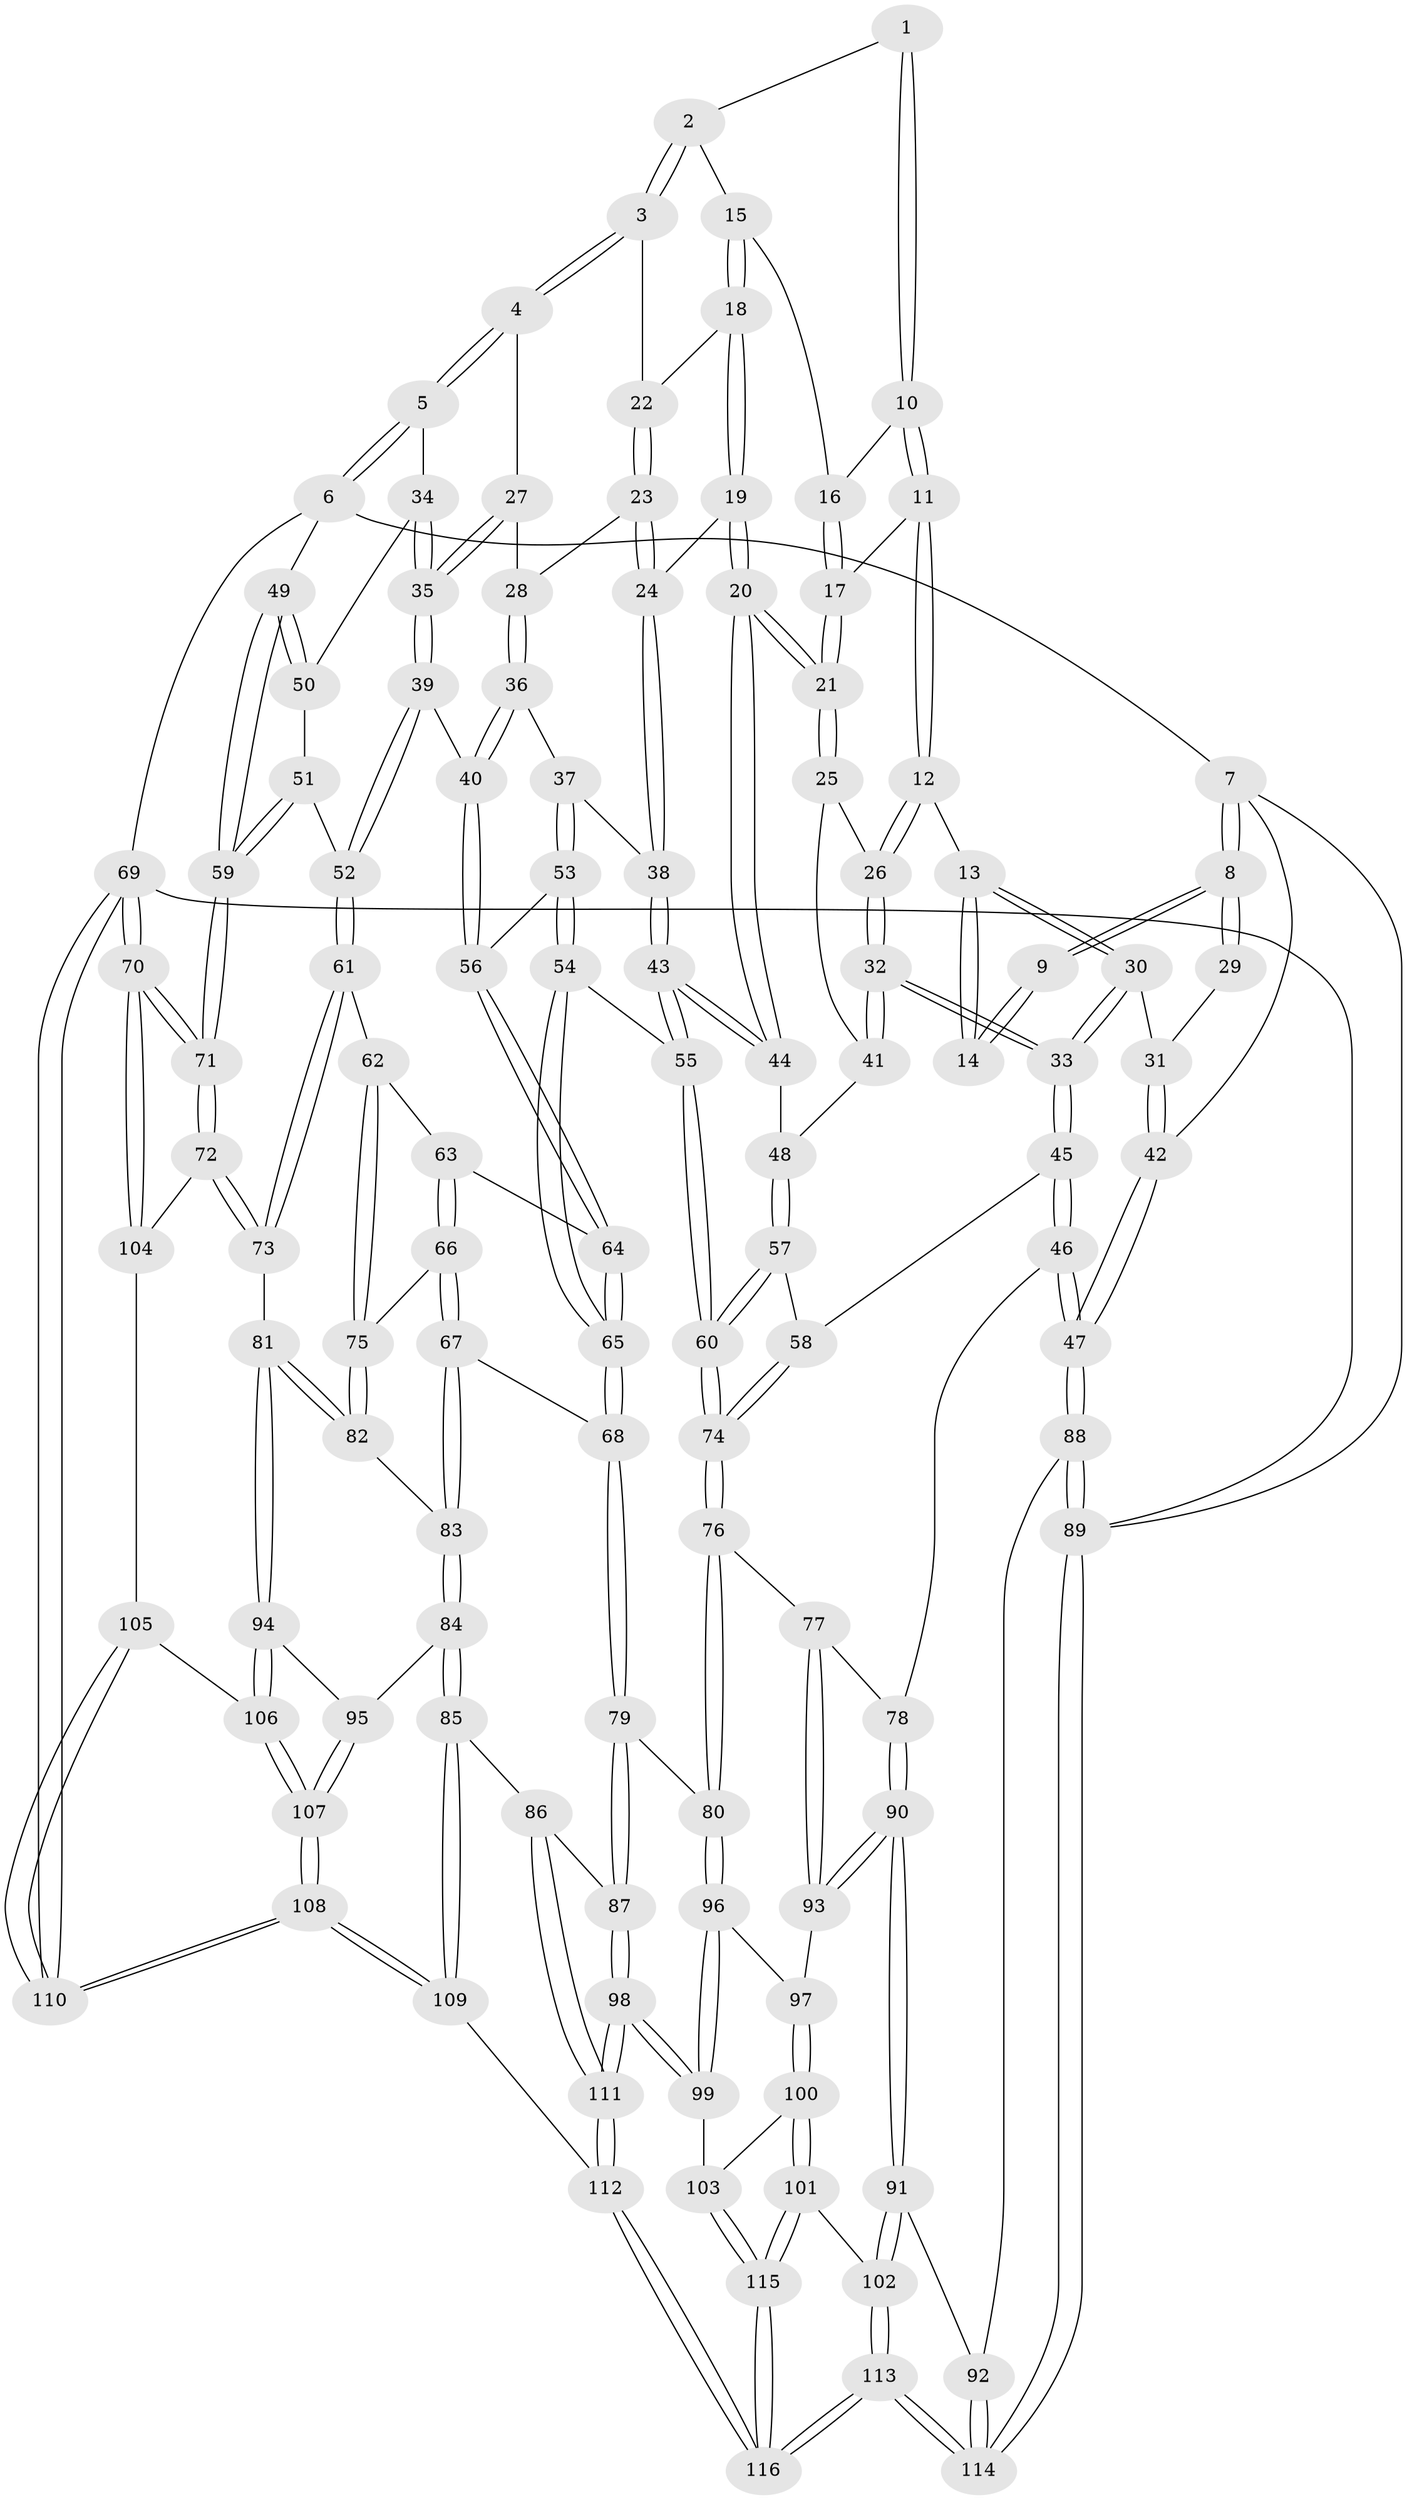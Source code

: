 // coarse degree distribution, {3: 0.2, 4: 0.45714285714285713, 5: 0.2714285714285714, 6: 0.05714285714285714, 7: 0.014285714285714285}
// Generated by graph-tools (version 1.1) at 2025/42/03/06/25 10:42:34]
// undirected, 116 vertices, 287 edges
graph export_dot {
graph [start="1"]
  node [color=gray90,style=filled];
  1 [pos="+0.36103346482175036+0"];
  2 [pos="+0.42106831418444246+0"];
  3 [pos="+0.8670862402432292+0"];
  4 [pos="+0.9215047797719474+0"];
  5 [pos="+0.9597521658172123+0"];
  6 [pos="+1+0"];
  7 [pos="+0+0"];
  8 [pos="+0+0"];
  9 [pos="+0.24432110777238425+0"];
  10 [pos="+0.26784164780222014+0.11253668461058301"];
  11 [pos="+0.2157498538461856+0.16837192172814228"];
  12 [pos="+0.19208160274374303+0.1845786281362193"];
  13 [pos="+0.18694101044555947+0.18225672329437317"];
  14 [pos="+0.18587124140076264+0.18140151699261972"];
  15 [pos="+0.41856300962787907+0.09616964738671868"];
  16 [pos="+0.34525463040729354+0.1437390229162704"];
  17 [pos="+0.33452654148545213+0.17769469093519974"];
  18 [pos="+0.4474043153873722+0.16333456993389828"];
  19 [pos="+0.45969574003001773+0.2338751994926244"];
  20 [pos="+0.40444394112749704+0.2982391113186626"];
  21 [pos="+0.3721997901997275+0.28032434522966704"];
  22 [pos="+0.5263848762459719+0.12512852304805233"];
  23 [pos="+0.5489089112933437+0.21892093555477116"];
  24 [pos="+0.48617199011345413+0.23267233388860492"];
  25 [pos="+0.27665856003865436+0.2615095801370304"];
  26 [pos="+0.2112346402504356+0.2247488977608804"];
  27 [pos="+0.8600371311784177+0"];
  28 [pos="+0.6341548738947154+0.20679932255165695"];
  29 [pos="+0.06637034077523228+0.11717478239792493"];
  30 [pos="+0.0740297545941158+0.2961620306764738"];
  31 [pos="+0.041845106837566974+0.2799995195604963"];
  32 [pos="+0.15420313667709507+0.37672334228030874"];
  33 [pos="+0.14109330027003972+0.39624490509010035"];
  34 [pos="+0.8593663600825608+0.33635916261793497"];
  35 [pos="+0.7600161700625495+0.3702666702104533"];
  36 [pos="+0.6391448096906178+0.31504819338416695"];
  37 [pos="+0.6250166221273219+0.32343486962832846"];
  38 [pos="+0.5613255382020533+0.32410983874054516"];
  39 [pos="+0.7517860731541134+0.3836435997363575"];
  40 [pos="+0.717961567210917+0.3877038371183758"];
  41 [pos="+0.254529140142081+0.33828558099500067"];
  42 [pos="+0+0.3563056209457832"];
  43 [pos="+0.4423975646483866+0.40392173411506976"];
  44 [pos="+0.40811017295376045+0.3504098702875227"];
  45 [pos="+0.13706908743210072+0.4349749355124358"];
  46 [pos="+0.012193358344476966+0.5376520924248739"];
  47 [pos="+0+0.5246902123263205"];
  48 [pos="+0.31079519276654394+0.3878003923443805"];
  49 [pos="+1+0.12688070940449722"];
  50 [pos="+0.867543179862274+0.34324856059388625"];
  51 [pos="+0.9162596940024221+0.4004157956042566"];
  52 [pos="+0.8338641277872288+0.4633541786495902"];
  53 [pos="+0.5716520709289178+0.3980911967240601"];
  54 [pos="+0.5068509323160704+0.4615046103403592"];
  55 [pos="+0.45941115999515664+0.44552564095626546"];
  56 [pos="+0.6987892250458458+0.41423831631851776"];
  57 [pos="+0.27000574870276345+0.4216585927828113"];
  58 [pos="+0.14872090805522983+0.4376444913439535"];
  59 [pos="+1+0.3398434486607204"];
  60 [pos="+0.357737940965189+0.5701920933420799"];
  61 [pos="+0.837098230307301+0.5019840640513156"];
  62 [pos="+0.7193561200118791+0.5237362702116893"];
  63 [pos="+0.6744120527698123+0.4733711412979496"];
  64 [pos="+0.6714607446185096+0.46115857094085116"];
  65 [pos="+0.5139477884435167+0.4671638227207538"];
  66 [pos="+0.6439437957315511+0.5393184450536826"];
  67 [pos="+0.5790196780250095+0.5958508389314807"];
  68 [pos="+0.5724731887507094+0.5915726487399047"];
  69 [pos="+1+1"];
  70 [pos="+1+1"];
  71 [pos="+1+0.6833062882602099"];
  72 [pos="+0.9235920630273102+0.6750518025195117"];
  73 [pos="+0.9187404149648447+0.6746988972352568"];
  74 [pos="+0.34200871492662765+0.6050993960257952"];
  75 [pos="+0.712262019656371+0.5752716002495477"];
  76 [pos="+0.33809514422934406+0.6414622365863146"];
  77 [pos="+0.1890409884093717+0.6519537803294532"];
  78 [pos="+0.041531469646063565+0.5689359214040726"];
  79 [pos="+0.36739883531092754+0.6813966041541464"];
  80 [pos="+0.3633668739927659+0.6796173204308686"];
  81 [pos="+0.9074391798669857+0.6796926419875973"];
  82 [pos="+0.721908813231322+0.6338538024764748"];
  83 [pos="+0.6253700051329263+0.6630790526860357"];
  84 [pos="+0.5826956709275398+0.8105782118962014"];
  85 [pos="+0.5772432349317326+0.8129409958805544"];
  86 [pos="+0.5262968239634431+0.8193537116786105"];
  87 [pos="+0.5199347139264964+0.817496106940755"];
  88 [pos="+0+0.883764603686275"];
  89 [pos="+0+1"];
  90 [pos="+0.07702306998426169+0.8478231804105019"];
  91 [pos="+0.0745055829171154+0.8531755284504774"];
  92 [pos="+0.04157484006719618+0.8599555017475394"];
  93 [pos="+0.15892376000969902+0.7747943884286416"];
  94 [pos="+0.8693812405048861+0.7246475320502654"];
  95 [pos="+0.6760736478650563+0.8370768644848136"];
  96 [pos="+0.32742124758581986+0.740869904415736"];
  97 [pos="+0.2512738481365009+0.7977115242754217"];
  98 [pos="+0.3630858239216421+0.9168683560368488"];
  99 [pos="+0.3306201712172958+0.907714484698464"];
  100 [pos="+0.2409076568688521+0.8818786782886974"];
  101 [pos="+0.14397305788797476+0.9066728622770579"];
  102 [pos="+0.13322480032349732+0.9056739700958734"];
  103 [pos="+0.3066562031911461+0.9135699762268167"];
  104 [pos="+0.9012428207972952+0.925448792209976"];
  105 [pos="+0.8837780835017435+0.921903626508703"];
  106 [pos="+0.8411376655795773+0.9059011733794154"];
  107 [pos="+0.7560743060438813+0.9669331563293199"];
  108 [pos="+0.7430541275933762+1"];
  109 [pos="+0.6500809018361104+1"];
  110 [pos="+0.793404933351173+1"];
  111 [pos="+0.45865082225725595+1"];
  112 [pos="+0.4622335550685109+1"];
  113 [pos="+0.09533987543855225+1"];
  114 [pos="+0.0569884567164376+1"];
  115 [pos="+0.2589183417446233+1"];
  116 [pos="+0.27122595852923714+1"];
  1 -- 2;
  1 -- 10;
  1 -- 10;
  2 -- 3;
  2 -- 3;
  2 -- 15;
  3 -- 4;
  3 -- 4;
  3 -- 22;
  4 -- 5;
  4 -- 5;
  4 -- 27;
  5 -- 6;
  5 -- 6;
  5 -- 34;
  6 -- 7;
  6 -- 49;
  6 -- 69;
  7 -- 8;
  7 -- 8;
  7 -- 42;
  7 -- 89;
  8 -- 9;
  8 -- 9;
  8 -- 29;
  8 -- 29;
  9 -- 14;
  9 -- 14;
  10 -- 11;
  10 -- 11;
  10 -- 16;
  11 -- 12;
  11 -- 12;
  11 -- 17;
  12 -- 13;
  12 -- 26;
  12 -- 26;
  13 -- 14;
  13 -- 14;
  13 -- 30;
  13 -- 30;
  15 -- 16;
  15 -- 18;
  15 -- 18;
  16 -- 17;
  16 -- 17;
  17 -- 21;
  17 -- 21;
  18 -- 19;
  18 -- 19;
  18 -- 22;
  19 -- 20;
  19 -- 20;
  19 -- 24;
  20 -- 21;
  20 -- 21;
  20 -- 44;
  20 -- 44;
  21 -- 25;
  21 -- 25;
  22 -- 23;
  22 -- 23;
  23 -- 24;
  23 -- 24;
  23 -- 28;
  24 -- 38;
  24 -- 38;
  25 -- 26;
  25 -- 41;
  26 -- 32;
  26 -- 32;
  27 -- 28;
  27 -- 35;
  27 -- 35;
  28 -- 36;
  28 -- 36;
  29 -- 31;
  30 -- 31;
  30 -- 33;
  30 -- 33;
  31 -- 42;
  31 -- 42;
  32 -- 33;
  32 -- 33;
  32 -- 41;
  32 -- 41;
  33 -- 45;
  33 -- 45;
  34 -- 35;
  34 -- 35;
  34 -- 50;
  35 -- 39;
  35 -- 39;
  36 -- 37;
  36 -- 40;
  36 -- 40;
  37 -- 38;
  37 -- 53;
  37 -- 53;
  38 -- 43;
  38 -- 43;
  39 -- 40;
  39 -- 52;
  39 -- 52;
  40 -- 56;
  40 -- 56;
  41 -- 48;
  42 -- 47;
  42 -- 47;
  43 -- 44;
  43 -- 44;
  43 -- 55;
  43 -- 55;
  44 -- 48;
  45 -- 46;
  45 -- 46;
  45 -- 58;
  46 -- 47;
  46 -- 47;
  46 -- 78;
  47 -- 88;
  47 -- 88;
  48 -- 57;
  48 -- 57;
  49 -- 50;
  49 -- 50;
  49 -- 59;
  49 -- 59;
  50 -- 51;
  51 -- 52;
  51 -- 59;
  51 -- 59;
  52 -- 61;
  52 -- 61;
  53 -- 54;
  53 -- 54;
  53 -- 56;
  54 -- 55;
  54 -- 65;
  54 -- 65;
  55 -- 60;
  55 -- 60;
  56 -- 64;
  56 -- 64;
  57 -- 58;
  57 -- 60;
  57 -- 60;
  58 -- 74;
  58 -- 74;
  59 -- 71;
  59 -- 71;
  60 -- 74;
  60 -- 74;
  61 -- 62;
  61 -- 73;
  61 -- 73;
  62 -- 63;
  62 -- 75;
  62 -- 75;
  63 -- 64;
  63 -- 66;
  63 -- 66;
  64 -- 65;
  64 -- 65;
  65 -- 68;
  65 -- 68;
  66 -- 67;
  66 -- 67;
  66 -- 75;
  67 -- 68;
  67 -- 83;
  67 -- 83;
  68 -- 79;
  68 -- 79;
  69 -- 70;
  69 -- 70;
  69 -- 110;
  69 -- 110;
  69 -- 89;
  70 -- 71;
  70 -- 71;
  70 -- 104;
  70 -- 104;
  71 -- 72;
  71 -- 72;
  72 -- 73;
  72 -- 73;
  72 -- 104;
  73 -- 81;
  74 -- 76;
  74 -- 76;
  75 -- 82;
  75 -- 82;
  76 -- 77;
  76 -- 80;
  76 -- 80;
  77 -- 78;
  77 -- 93;
  77 -- 93;
  78 -- 90;
  78 -- 90;
  79 -- 80;
  79 -- 87;
  79 -- 87;
  80 -- 96;
  80 -- 96;
  81 -- 82;
  81 -- 82;
  81 -- 94;
  81 -- 94;
  82 -- 83;
  83 -- 84;
  83 -- 84;
  84 -- 85;
  84 -- 85;
  84 -- 95;
  85 -- 86;
  85 -- 109;
  85 -- 109;
  86 -- 87;
  86 -- 111;
  86 -- 111;
  87 -- 98;
  87 -- 98;
  88 -- 89;
  88 -- 89;
  88 -- 92;
  89 -- 114;
  89 -- 114;
  90 -- 91;
  90 -- 91;
  90 -- 93;
  90 -- 93;
  91 -- 92;
  91 -- 102;
  91 -- 102;
  92 -- 114;
  92 -- 114;
  93 -- 97;
  94 -- 95;
  94 -- 106;
  94 -- 106;
  95 -- 107;
  95 -- 107;
  96 -- 97;
  96 -- 99;
  96 -- 99;
  97 -- 100;
  97 -- 100;
  98 -- 99;
  98 -- 99;
  98 -- 111;
  98 -- 111;
  99 -- 103;
  100 -- 101;
  100 -- 101;
  100 -- 103;
  101 -- 102;
  101 -- 115;
  101 -- 115;
  102 -- 113;
  102 -- 113;
  103 -- 115;
  103 -- 115;
  104 -- 105;
  105 -- 106;
  105 -- 110;
  105 -- 110;
  106 -- 107;
  106 -- 107;
  107 -- 108;
  107 -- 108;
  108 -- 109;
  108 -- 109;
  108 -- 110;
  108 -- 110;
  109 -- 112;
  111 -- 112;
  111 -- 112;
  112 -- 116;
  112 -- 116;
  113 -- 114;
  113 -- 114;
  113 -- 116;
  113 -- 116;
  115 -- 116;
  115 -- 116;
}
